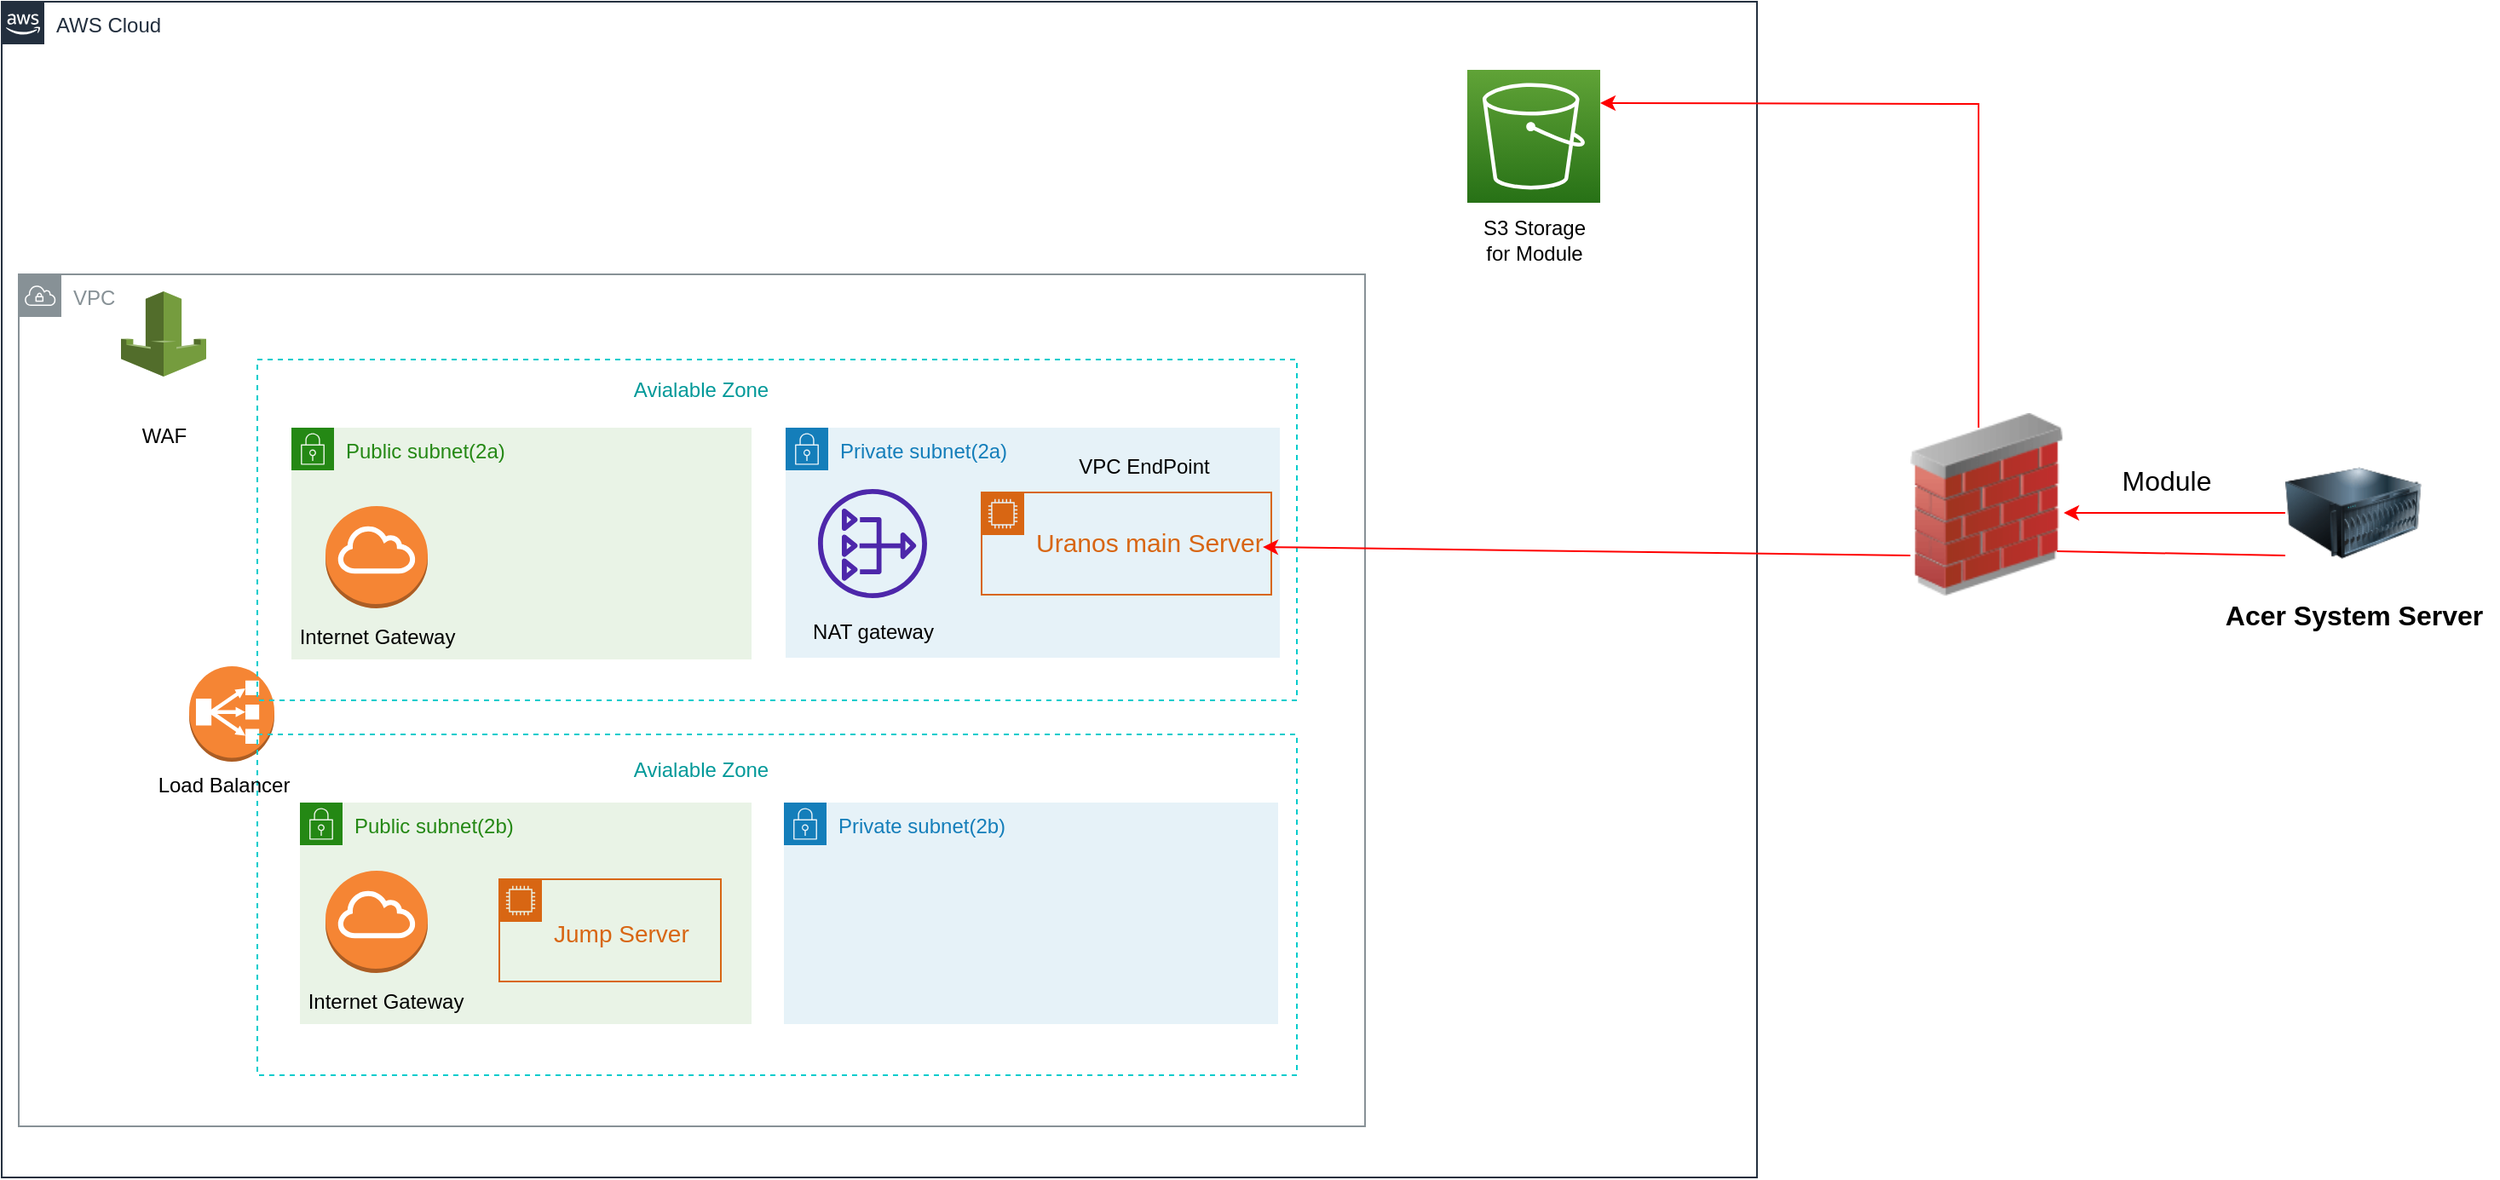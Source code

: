 <mxfile version="20.0.4" type="github">
  <diagram id="CEniq_TR2ihdHZLMvwL3" name="Page-1">
    <mxGraphModel dx="1422" dy="1589" grid="1" gridSize="10" guides="1" tooltips="1" connect="1" arrows="1" fold="1" page="1" pageScale="1" pageWidth="1169" pageHeight="827" math="0" shadow="0">
      <root>
        <mxCell id="0" />
        <mxCell id="1" parent="0" />
        <mxCell id="vtwA8sPut-S2K1wKXcwo-1" value="VPC" style="sketch=0;outlineConnect=0;gradientColor=none;html=1;whiteSpace=wrap;fontSize=12;fontStyle=0;shape=mxgraph.aws4.group;grIcon=mxgraph.aws4.group_vpc;strokeColor=#879196;fillColor=none;verticalAlign=top;align=left;spacingLeft=30;fontColor=#879196;dashed=0;" parent="1" vertex="1">
          <mxGeometry x="80" y="130" width="790" height="500" as="geometry" />
        </mxCell>
        <mxCell id="vtwA8sPut-S2K1wKXcwo-6" value="" style="outlineConnect=0;dashed=0;verticalLabelPosition=bottom;verticalAlign=top;align=center;html=1;shape=mxgraph.aws3.classic_load_balancer;fillColor=#F58534;gradientColor=none;" parent="1" vertex="1">
          <mxGeometry x="180" y="360" width="50" height="56" as="geometry" />
        </mxCell>
        <mxCell id="vtwA8sPut-S2K1wKXcwo-11" value="" style="rounded=0;whiteSpace=wrap;html=1;dashed=1;strokeColor=#00CCCC;strokeWidth=1;fillColor=none;gradientColor=#ffffff;" parent="1" vertex="1">
          <mxGeometry x="220" y="400" width="610" height="200" as="geometry" />
        </mxCell>
        <mxCell id="vtwA8sPut-S2K1wKXcwo-12" value="" style="rounded=0;whiteSpace=wrap;html=1;dashed=1;strokeColor=#00CCCC;strokeWidth=1;fillColor=none;gradientColor=#ffffff;" parent="1" vertex="1">
          <mxGeometry x="220" y="180" width="610" height="200" as="geometry" />
        </mxCell>
        <mxCell id="vtwA8sPut-S2K1wKXcwo-13" value="&lt;font color=&quot;#009999&quot;&gt;Avialable Zone&lt;/font&gt;" style="text;html=1;resizable=0;autosize=1;align=center;verticalAlign=middle;points=[];fillColor=none;strokeColor=none;rounded=0;dashed=1;" parent="1" vertex="1">
          <mxGeometry x="430" y="183" width="100" height="30" as="geometry" />
        </mxCell>
        <mxCell id="vtwA8sPut-S2K1wKXcwo-14" value="&lt;font color=&quot;#009999&quot;&gt;Avialable Zone&lt;/font&gt;" style="text;html=1;resizable=0;autosize=1;align=center;verticalAlign=middle;points=[];fillColor=none;strokeColor=none;rounded=0;dashed=1;" parent="1" vertex="1">
          <mxGeometry x="430" y="406" width="100" height="30" as="geometry" />
        </mxCell>
        <mxCell id="vtwA8sPut-S2K1wKXcwo-16" value="Public subnet(2b)" style="points=[[0,0],[0.25,0],[0.5,0],[0.75,0],[1,0],[1,0.25],[1,0.5],[1,0.75],[1,1],[0.75,1],[0.5,1],[0.25,1],[0,1],[0,0.75],[0,0.5],[0,0.25]];outlineConnect=0;gradientColor=none;html=1;whiteSpace=wrap;fontSize=12;fontStyle=0;container=1;pointerEvents=0;collapsible=0;recursiveResize=0;shape=mxgraph.aws4.group;grIcon=mxgraph.aws4.group_security_group;grStroke=0;strokeColor=#248814;fillColor=#E9F3E6;verticalAlign=top;align=left;spacingLeft=30;fontColor=#248814;dashed=0;" parent="1" vertex="1">
          <mxGeometry x="245" y="440" width="265" height="130" as="geometry" />
        </mxCell>
        <mxCell id="VPFrxmpOL_sy5obyjlSU-2" value="&lt;font style=&quot;font-size: 14px;&quot;&gt;&lt;br&gt;Jump Server&lt;/font&gt;" style="points=[[0,0],[0.25,0],[0.5,0],[0.75,0],[1,0],[1,0.25],[1,0.5],[1,0.75],[1,1],[0.75,1],[0.5,1],[0.25,1],[0,1],[0,0.75],[0,0.5],[0,0.25]];outlineConnect=0;gradientColor=none;html=1;whiteSpace=wrap;fontSize=12;fontStyle=0;container=1;pointerEvents=0;collapsible=0;recursiveResize=0;shape=mxgraph.aws4.group;grIcon=mxgraph.aws4.group_ec2_instance_contents;strokeColor=#D86613;fillColor=none;verticalAlign=top;align=left;spacingLeft=30;fontColor=#D86613;dashed=0;" parent="vtwA8sPut-S2K1wKXcwo-16" vertex="1">
          <mxGeometry x="117" y="45" width="130" height="60" as="geometry" />
        </mxCell>
        <mxCell id="VPFrxmpOL_sy5obyjlSU-1" value="" style="outlineConnect=0;dashed=0;verticalLabelPosition=bottom;verticalAlign=top;align=center;html=1;shape=mxgraph.aws3.internet_gateway;fillColor=#F58534;gradientColor=none;fontColor=#009999;strokeColor=#00CCCC;strokeWidth=1;" parent="1" vertex="1">
          <mxGeometry x="260" y="480" width="60" height="60" as="geometry" />
        </mxCell>
        <mxCell id="VPFrxmpOL_sy5obyjlSU-3" value="Private subnet(2b)" style="points=[[0,0],[0.25,0],[0.5,0],[0.75,0],[1,0],[1,0.25],[1,0.5],[1,0.75],[1,1],[0.75,1],[0.5,1],[0.25,1],[0,1],[0,0.75],[0,0.5],[0,0.25]];outlineConnect=0;gradientColor=none;html=1;whiteSpace=wrap;fontSize=12;fontStyle=0;container=1;pointerEvents=0;collapsible=0;recursiveResize=0;shape=mxgraph.aws4.group;grIcon=mxgraph.aws4.group_security_group;grStroke=0;strokeColor=#147EBA;fillColor=#E6F2F8;verticalAlign=top;align=left;spacingLeft=30;fontColor=#147EBA;dashed=0;" parent="1" vertex="1">
          <mxGeometry x="529" y="440" width="290" height="130" as="geometry" />
        </mxCell>
        <mxCell id="VPFrxmpOL_sy5obyjlSU-8" value="AWS Cloud" style="points=[[0,0],[0.25,0],[0.5,0],[0.75,0],[1,0],[1,0.25],[1,0.5],[1,0.75],[1,1],[0.75,1],[0.5,1],[0.25,1],[0,1],[0,0.75],[0,0.5],[0,0.25]];outlineConnect=0;gradientColor=none;html=1;whiteSpace=wrap;fontSize=12;fontStyle=0;container=1;pointerEvents=0;collapsible=0;recursiveResize=0;shape=mxgraph.aws4.group;grIcon=mxgraph.aws4.group_aws_cloud_alt;strokeColor=#232F3E;fillColor=none;verticalAlign=top;align=left;spacingLeft=30;fontColor=#232F3E;dashed=0;" parent="1" vertex="1">
          <mxGeometry x="70" y="-30" width="1030" height="690" as="geometry" />
        </mxCell>
        <mxCell id="VPFrxmpOL_sy5obyjlSU-9" value="" style="sketch=0;points=[[0,0,0],[0.25,0,0],[0.5,0,0],[0.75,0,0],[1,0,0],[0,1,0],[0.25,1,0],[0.5,1,0],[0.75,1,0],[1,1,0],[0,0.25,0],[0,0.5,0],[0,0.75,0],[1,0.25,0],[1,0.5,0],[1,0.75,0]];outlineConnect=0;fontColor=#232F3E;gradientColor=#60A337;gradientDirection=north;fillColor=#277116;strokeColor=#ffffff;dashed=0;verticalLabelPosition=bottom;verticalAlign=top;align=center;html=1;fontSize=12;fontStyle=0;aspect=fixed;shape=mxgraph.aws4.resourceIcon;resIcon=mxgraph.aws4.s3;" parent="VPFrxmpOL_sy5obyjlSU-8" vertex="1">
          <mxGeometry x="860" y="40" width="78" height="78" as="geometry" />
        </mxCell>
        <mxCell id="vtwA8sPut-S2K1wKXcwo-15" value="Public subnet(2a)" style="points=[[0,0],[0.25,0],[0.5,0],[0.75,0],[1,0],[1,0.25],[1,0.5],[1,0.75],[1,1],[0.75,1],[0.5,1],[0.25,1],[0,1],[0,0.75],[0,0.5],[0,0.25]];outlineConnect=0;gradientColor=none;html=1;whiteSpace=wrap;fontSize=12;fontStyle=0;container=1;pointerEvents=0;collapsible=0;recursiveResize=0;shape=mxgraph.aws4.group;grIcon=mxgraph.aws4.group_security_group;grStroke=0;strokeColor=#248814;fillColor=#E9F3E6;verticalAlign=top;align=left;spacingLeft=30;fontColor=#248814;dashed=0;" parent="VPFrxmpOL_sy5obyjlSU-8" vertex="1">
          <mxGeometry x="170" y="250" width="270" height="136" as="geometry" />
        </mxCell>
        <mxCell id="VPFrxmpOL_sy5obyjlSU-26" value="&lt;font color=&quot;#000000&quot; style=&quot;font-size: 12px;&quot;&gt;Internet Gateway&lt;/font&gt;" style="text;html=1;resizable=0;autosize=1;align=center;verticalAlign=middle;points=[];fillColor=none;strokeColor=none;rounded=0;dashed=1;fontSize=15;fontColor=#009999;" parent="vtwA8sPut-S2K1wKXcwo-15" vertex="1">
          <mxGeometry x="-5" y="106" width="110" height="30" as="geometry" />
        </mxCell>
        <mxCell id="VPFrxmpOL_sy5obyjlSU-23" value="Private subnet(2a)" style="points=[[0,0],[0.25,0],[0.5,0],[0.75,0],[1,0],[1,0.25],[1,0.5],[1,0.75],[1,1],[0.75,1],[0.5,1],[0.25,1],[0,1],[0,0.75],[0,0.5],[0,0.25]];outlineConnect=0;gradientColor=none;html=1;whiteSpace=wrap;fontSize=12;fontStyle=0;container=1;pointerEvents=0;collapsible=0;recursiveResize=0;shape=mxgraph.aws4.group;grIcon=mxgraph.aws4.group_security_group;grStroke=0;strokeColor=#147EBA;fillColor=#E6F2F8;verticalAlign=top;align=left;spacingLeft=30;fontColor=#147EBA;dashed=0;" parent="VPFrxmpOL_sy5obyjlSU-8" vertex="1">
          <mxGeometry x="460" y="250" width="290" height="135" as="geometry" />
        </mxCell>
        <mxCell id="VPFrxmpOL_sy5obyjlSU-25" value="&lt;br&gt;&lt;font style=&quot;font-size: 15px;&quot;&gt;Uranos main Server&lt;/font&gt;" style="points=[[0,0],[0.25,0],[0.5,0],[0.75,0],[1,0],[1,0.25],[1,0.5],[1,0.75],[1,1],[0.75,1],[0.5,1],[0.25,1],[0,1],[0,0.75],[0,0.5],[0,0.25]];outlineConnect=0;gradientColor=none;html=1;whiteSpace=wrap;fontSize=12;fontStyle=0;container=1;pointerEvents=0;collapsible=0;recursiveResize=0;shape=mxgraph.aws4.group;grIcon=mxgraph.aws4.group_ec2_instance_contents;strokeColor=#D86613;fillColor=none;verticalAlign=top;align=left;spacingLeft=30;fontColor=#D86613;dashed=0;" parent="VPFrxmpOL_sy5obyjlSU-23" vertex="1">
          <mxGeometry x="115" y="38" width="170" height="60" as="geometry" />
        </mxCell>
        <mxCell id="VPFrxmpOL_sy5obyjlSU-24" value="" style="sketch=0;outlineConnect=0;fontColor=#232F3E;gradientColor=none;fillColor=#4D27AA;strokeColor=none;dashed=0;verticalLabelPosition=bottom;verticalAlign=top;align=center;html=1;fontSize=12;fontStyle=0;aspect=fixed;pointerEvents=1;shape=mxgraph.aws4.nat_gateway;" parent="VPFrxmpOL_sy5obyjlSU-23" vertex="1">
          <mxGeometry x="19" y="36" width="64" height="64" as="geometry" />
        </mxCell>
        <mxCell id="s74JvbKv9A3GNjfIYB-O-2" value="NAT gateway" style="text;html=1;resizable=0;autosize=1;align=center;verticalAlign=middle;points=[];fillColor=none;strokeColor=none;rounded=0;" vertex="1" parent="VPFrxmpOL_sy5obyjlSU-23">
          <mxGeometry x="6" y="105" width="90" height="30" as="geometry" />
        </mxCell>
        <mxCell id="s74JvbKv9A3GNjfIYB-O-5" value="VPC EndPoint" style="text;html=1;resizable=0;autosize=1;align=center;verticalAlign=middle;points=[];fillColor=none;strokeColor=none;rounded=0;" vertex="1" parent="VPFrxmpOL_sy5obyjlSU-23">
          <mxGeometry x="160" y="8" width="100" height="30" as="geometry" />
        </mxCell>
        <mxCell id="VPFrxmpOL_sy5obyjlSU-29" value="&lt;font color=&quot;#000000&quot; style=&quot;font-size: 12px;&quot;&gt;Internet Gateway&lt;/font&gt;" style="text;html=1;resizable=0;autosize=1;align=center;verticalAlign=middle;points=[];fillColor=none;strokeColor=none;rounded=0;dashed=1;fontSize=15;fontColor=#009999;" parent="VPFrxmpOL_sy5obyjlSU-8" vertex="1">
          <mxGeometry x="170" y="570" width="110" height="30" as="geometry" />
        </mxCell>
        <mxCell id="s74JvbKv9A3GNjfIYB-O-1" value="WAF" style="text;html=1;resizable=0;autosize=1;align=center;verticalAlign=middle;points=[];fillColor=none;strokeColor=none;rounded=0;" vertex="1" parent="VPFrxmpOL_sy5obyjlSU-8">
          <mxGeometry x="70" y="240" width="50" height="30" as="geometry" />
        </mxCell>
        <mxCell id="s74JvbKv9A3GNjfIYB-O-3" value="Load Balancer" style="text;html=1;resizable=0;autosize=1;align=center;verticalAlign=middle;points=[];fillColor=none;strokeColor=none;rounded=0;" vertex="1" parent="VPFrxmpOL_sy5obyjlSU-8">
          <mxGeometry x="80" y="445" width="100" height="30" as="geometry" />
        </mxCell>
        <mxCell id="vtwA8sPut-S2K1wKXcwo-4" value="" style="outlineConnect=0;dashed=0;verticalLabelPosition=bottom;verticalAlign=top;align=center;html=1;shape=mxgraph.aws3.waf;fillColor=#759C3E;gradientColor=none;" parent="VPFrxmpOL_sy5obyjlSU-8" vertex="1">
          <mxGeometry x="70" y="170" width="50" height="50" as="geometry" />
        </mxCell>
        <mxCell id="s74JvbKv9A3GNjfIYB-O-6" value="S3 Storage&lt;br&gt;for Module" style="text;html=1;resizable=0;autosize=1;align=center;verticalAlign=middle;points=[];fillColor=none;strokeColor=none;rounded=0;" vertex="1" parent="VPFrxmpOL_sy5obyjlSU-8">
          <mxGeometry x="859" y="120" width="80" height="40" as="geometry" />
        </mxCell>
        <mxCell id="VPFrxmpOL_sy5obyjlSU-12" value="" style="image;html=1;image=img/lib/clip_art/networking/Firewall_02_128x128.png;dashed=1;fontSize=14;fontColor=#009999;strokeColor=#FF0000;strokeWidth=2;fillColor=none;gradientColor=none;" parent="1" vertex="1">
          <mxGeometry x="1190" y="210" width="90" height="110" as="geometry" />
        </mxCell>
        <mxCell id="VPFrxmpOL_sy5obyjlSU-20" value="" style="endArrow=classic;html=1;rounded=0;fontSize=14;fontColor=#009999;strokeColor=#FF0000;entryX=1;entryY=0.25;entryDx=0;entryDy=0;entryPerimeter=0;" parent="1" target="VPFrxmpOL_sy5obyjlSU-9" edge="1">
          <mxGeometry width="50" height="50" relative="1" as="geometry">
            <mxPoint x="1230" y="220" as="sourcePoint" />
            <mxPoint x="1010" y="40" as="targetPoint" />
            <Array as="points">
              <mxPoint x="1230" y="30" />
            </Array>
          </mxGeometry>
        </mxCell>
        <mxCell id="VPFrxmpOL_sy5obyjlSU-21" value="" style="endArrow=classic;html=1;rounded=0;fontSize=14;fontColor=#009999;strokeColor=#FF0000;" parent="1" edge="1">
          <mxGeometry width="50" height="50" relative="1" as="geometry">
            <mxPoint x="1190" y="295" as="sourcePoint" />
            <mxPoint x="810" y="290" as="targetPoint" />
          </mxGeometry>
        </mxCell>
        <mxCell id="VPFrxmpOL_sy5obyjlSU-22" value="" style="outlineConnect=0;dashed=0;verticalLabelPosition=bottom;verticalAlign=top;align=center;html=1;shape=mxgraph.aws3.internet_gateway;fillColor=#F58534;gradientColor=none;fontSize=14;fontColor=#009999;strokeColor=#FF0000;strokeWidth=2;" parent="1" vertex="1">
          <mxGeometry x="260" y="266" width="60" height="60" as="geometry" />
        </mxCell>
        <mxCell id="VPFrxmpOL_sy5obyjlSU-35" value="" style="image;html=1;image=img/lib/clip_art/computers/Server_128x128.png;dashed=1;fontSize=12;fontColor=#000000;strokeColor=#FF0000;strokeWidth=2;fillColor=none;gradientColor=none;" parent="1" vertex="1">
          <mxGeometry x="1410" y="220" width="80" height="100" as="geometry" />
        </mxCell>
        <mxCell id="VPFrxmpOL_sy5obyjlSU-36" value="&lt;b&gt;&lt;font style=&quot;font-size: 16px;&quot;&gt;Acer System Server&lt;/font&gt;&lt;/b&gt;" style="text;html=1;resizable=0;autosize=1;align=center;verticalAlign=middle;points=[];fillColor=none;strokeColor=none;rounded=0;dashed=1;fontSize=12;fontColor=#000000;" parent="1" vertex="1">
          <mxGeometry x="1365" y="315" width="170" height="30" as="geometry" />
        </mxCell>
        <mxCell id="VPFrxmpOL_sy5obyjlSU-38" value="" style="endArrow=classic;html=1;rounded=0;fontSize=16;fontColor=#FF0000;strokeColor=#FF0000;" parent="1" source="VPFrxmpOL_sy5obyjlSU-35" edge="1">
          <mxGeometry width="50" height="50" relative="1" as="geometry">
            <mxPoint x="1203" y="340" as="sourcePoint" />
            <mxPoint x="1280" y="270" as="targetPoint" />
          </mxGeometry>
        </mxCell>
        <mxCell id="VPFrxmpOL_sy5obyjlSU-39" value="&lt;font color=&quot;#000000&quot;&gt;Module&lt;/font&gt;" style="text;html=1;resizable=0;autosize=1;align=center;verticalAlign=middle;points=[];fillColor=none;strokeColor=none;rounded=0;dashed=1;fontSize=16;fontColor=#FF0000;" parent="1" vertex="1">
          <mxGeometry x="1300" y="236" width="80" height="30" as="geometry" />
        </mxCell>
        <mxCell id="VPFrxmpOL_sy5obyjlSU-40" value="" style="endArrow=none;html=1;rounded=0;fontSize=16;fontColor=#000000;strokeColor=#FF0000;entryX=1;entryY=0.75;entryDx=0;entryDy=0;exitX=0;exitY=0.75;exitDx=0;exitDy=0;" parent="1" source="VPFrxmpOL_sy5obyjlSU-35" edge="1">
          <mxGeometry width="50" height="50" relative="1" as="geometry">
            <mxPoint x="1406" y="290" as="sourcePoint" />
            <mxPoint x="1276" y="292.5" as="targetPoint" />
            <Array as="points" />
          </mxGeometry>
        </mxCell>
      </root>
    </mxGraphModel>
  </diagram>
</mxfile>
